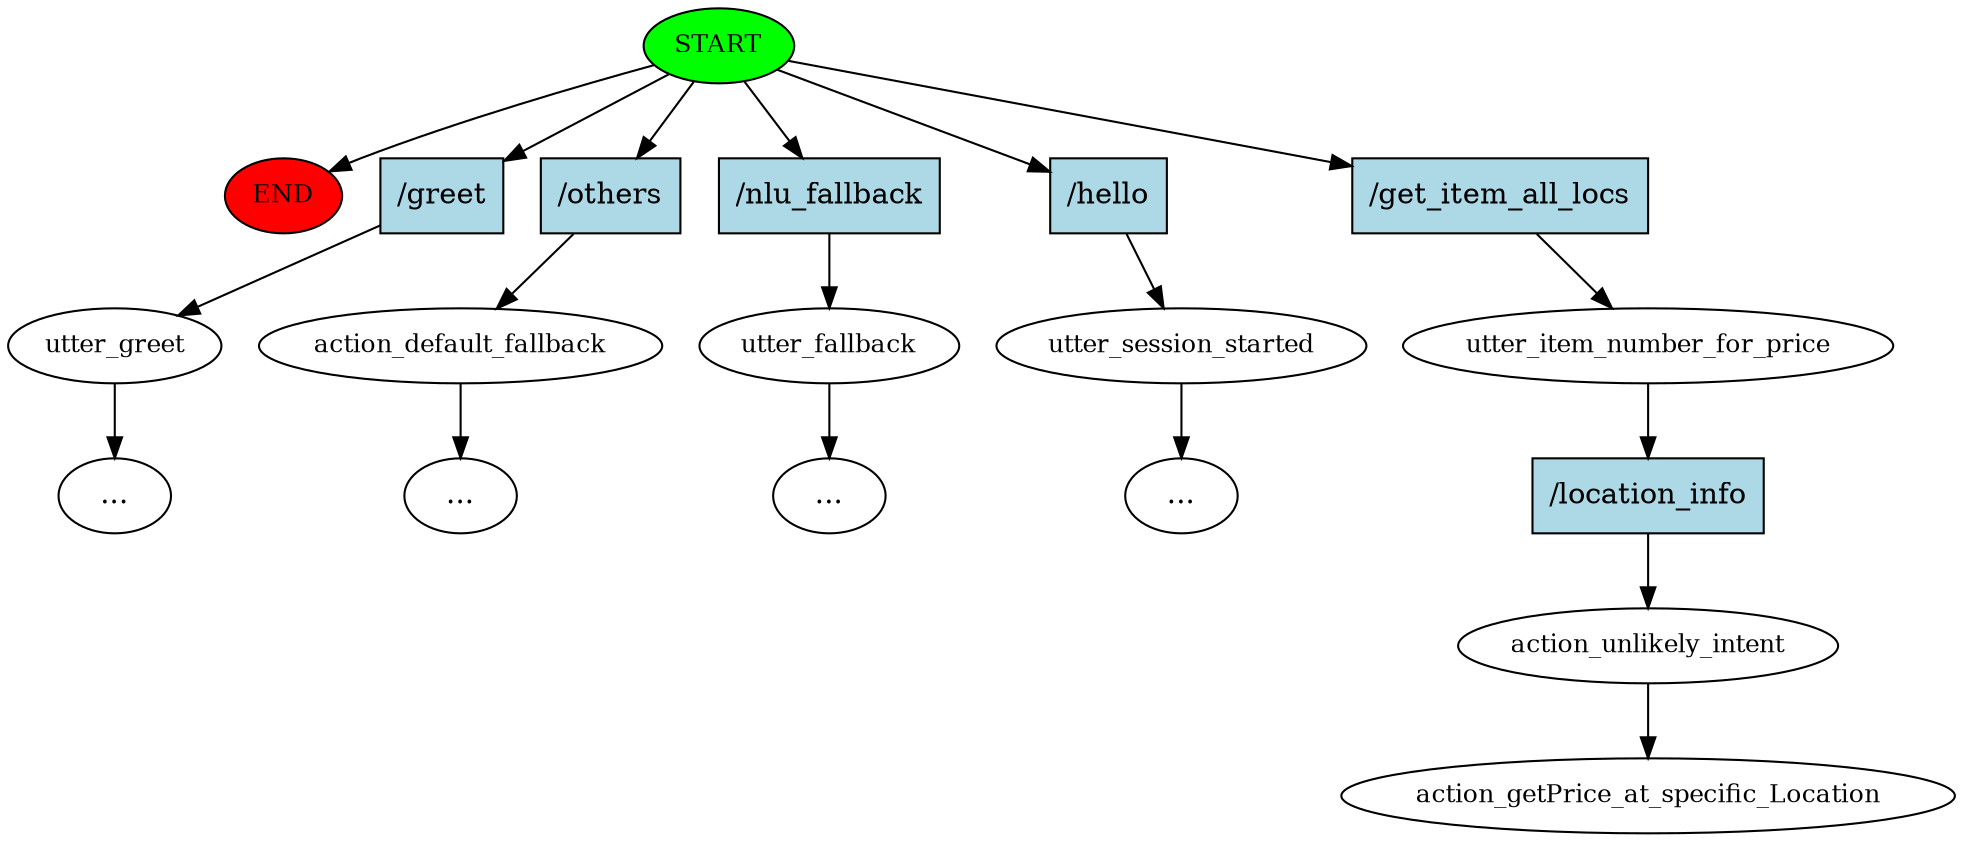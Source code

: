 digraph  {
0 [class="start active", fillcolor=green, fontsize=12, label=START, style=filled];
"-1" [class=end, fillcolor=red, fontsize=12, label=END, style=filled];
1 [class="", fontsize=12, label=utter_greet];
3 [class="", fontsize=12, label=action_default_fallback];
"-5" [class=ellipsis, label="..."];
4 [class="", fontsize=12, label=utter_fallback];
"-6" [class=ellipsis, label="..."];
5 [class="", fontsize=12, label=utter_session_started];
"-7" [class=ellipsis, label="..."];
"-8" [class=ellipsis, label="..."];
7 [class=active, fontsize=12, label=utter_item_number_for_price];
8 [class=active, fontsize=12, label=action_unlikely_intent];
9 [class="dashed active", fontsize=12, label=action_getPrice_at_specific_Location];
10 [class=intent, fillcolor=lightblue, label="/greet", shape=rect, style=filled];
11 [class=intent, fillcolor=lightblue, label="/others", shape=rect, style=filled];
12 [class=intent, fillcolor=lightblue, label="/nlu_fallback", shape=rect, style=filled];
13 [class=intent, fillcolor=lightblue, label="/hello", shape=rect, style=filled];
14 [class="intent active", fillcolor=lightblue, label="/get_item_all_locs", shape=rect, style=filled];
15 [class="intent active", fillcolor=lightblue, label="/location_info", shape=rect, style=filled];
0 -> "-1"  [class="", key=NONE, label=""];
0 -> 10  [class="", key=0];
0 -> 11  [class="", key=0];
0 -> 12  [class="", key=0];
0 -> 13  [class="", key=0];
0 -> 14  [class=active, key=0];
1 -> "-8"  [class="", key=NONE, label=""];
3 -> "-5"  [class="", key=NONE, label=""];
4 -> "-6"  [class="", key=NONE, label=""];
5 -> "-7"  [class="", key=NONE, label=""];
7 -> 15  [class=active, key=0];
8 -> 9  [class=active, key=NONE, label=""];
10 -> 1  [class="", key=0];
11 -> 3  [class="", key=0];
12 -> 4  [class="", key=0];
13 -> 5  [class="", key=0];
14 -> 7  [class=active, key=0];
15 -> 8  [class=active, key=0];
}
